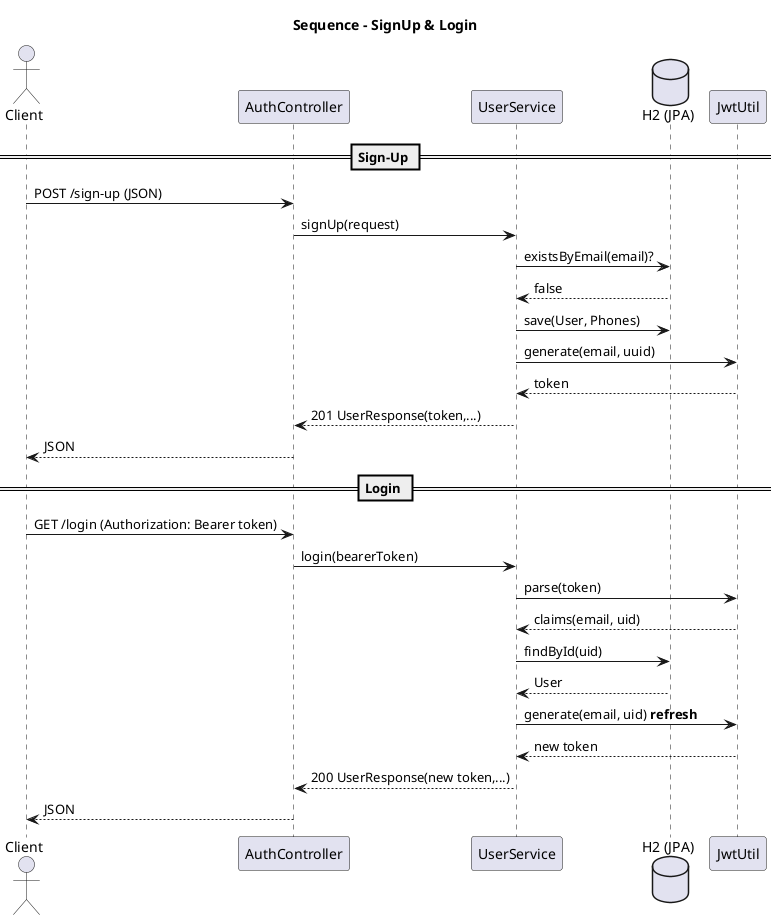 @startuml
title Sequence - SignUp & Login
actor Client
participant "AuthController" as C
participant "UserService" as S
database "H2 (JPA)" as DB
participant "JwtUtil" as JWT

== Sign-Up ==
Client -> C: POST /sign-up (JSON)
C -> S: signUp(request)
S -> DB: existsByEmail(email)?
DB --> S: false
S -> DB: save(User, Phones)
S -> JWT: generate(email, uuid)
JWT --> S: token
S --> C: 201 UserResponse(token,...)
C --> Client: JSON

== Login ==
Client -> C: GET /login (Authorization: Bearer token)
C -> S: login(bearerToken)
S -> JWT: parse(token)
JWT --> S: claims(email, uid)
S -> DB: findById(uid)
DB --> S: User
S -> JWT: generate(email, uid) **refresh**
JWT --> S: new token
S --> C: 200 UserResponse(new token,...)
C --> Client: JSON
@enduml
